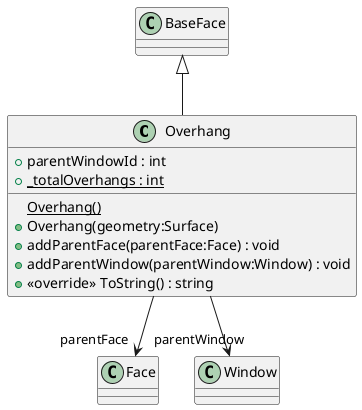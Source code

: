 @startuml
class Overhang {
    + parentWindowId : int
    + {static} _totalOverhangs : int
    {static} Overhang()
    + Overhang(geometry:Surface)
    + addParentFace(parentFace:Face) : void
    + addParentWindow(parentWindow:Window) : void
    + <<override>> ToString() : string
}
BaseFace <|-- Overhang
Overhang --> "parentFace" Face
Overhang --> "parentWindow" Window
@enduml
